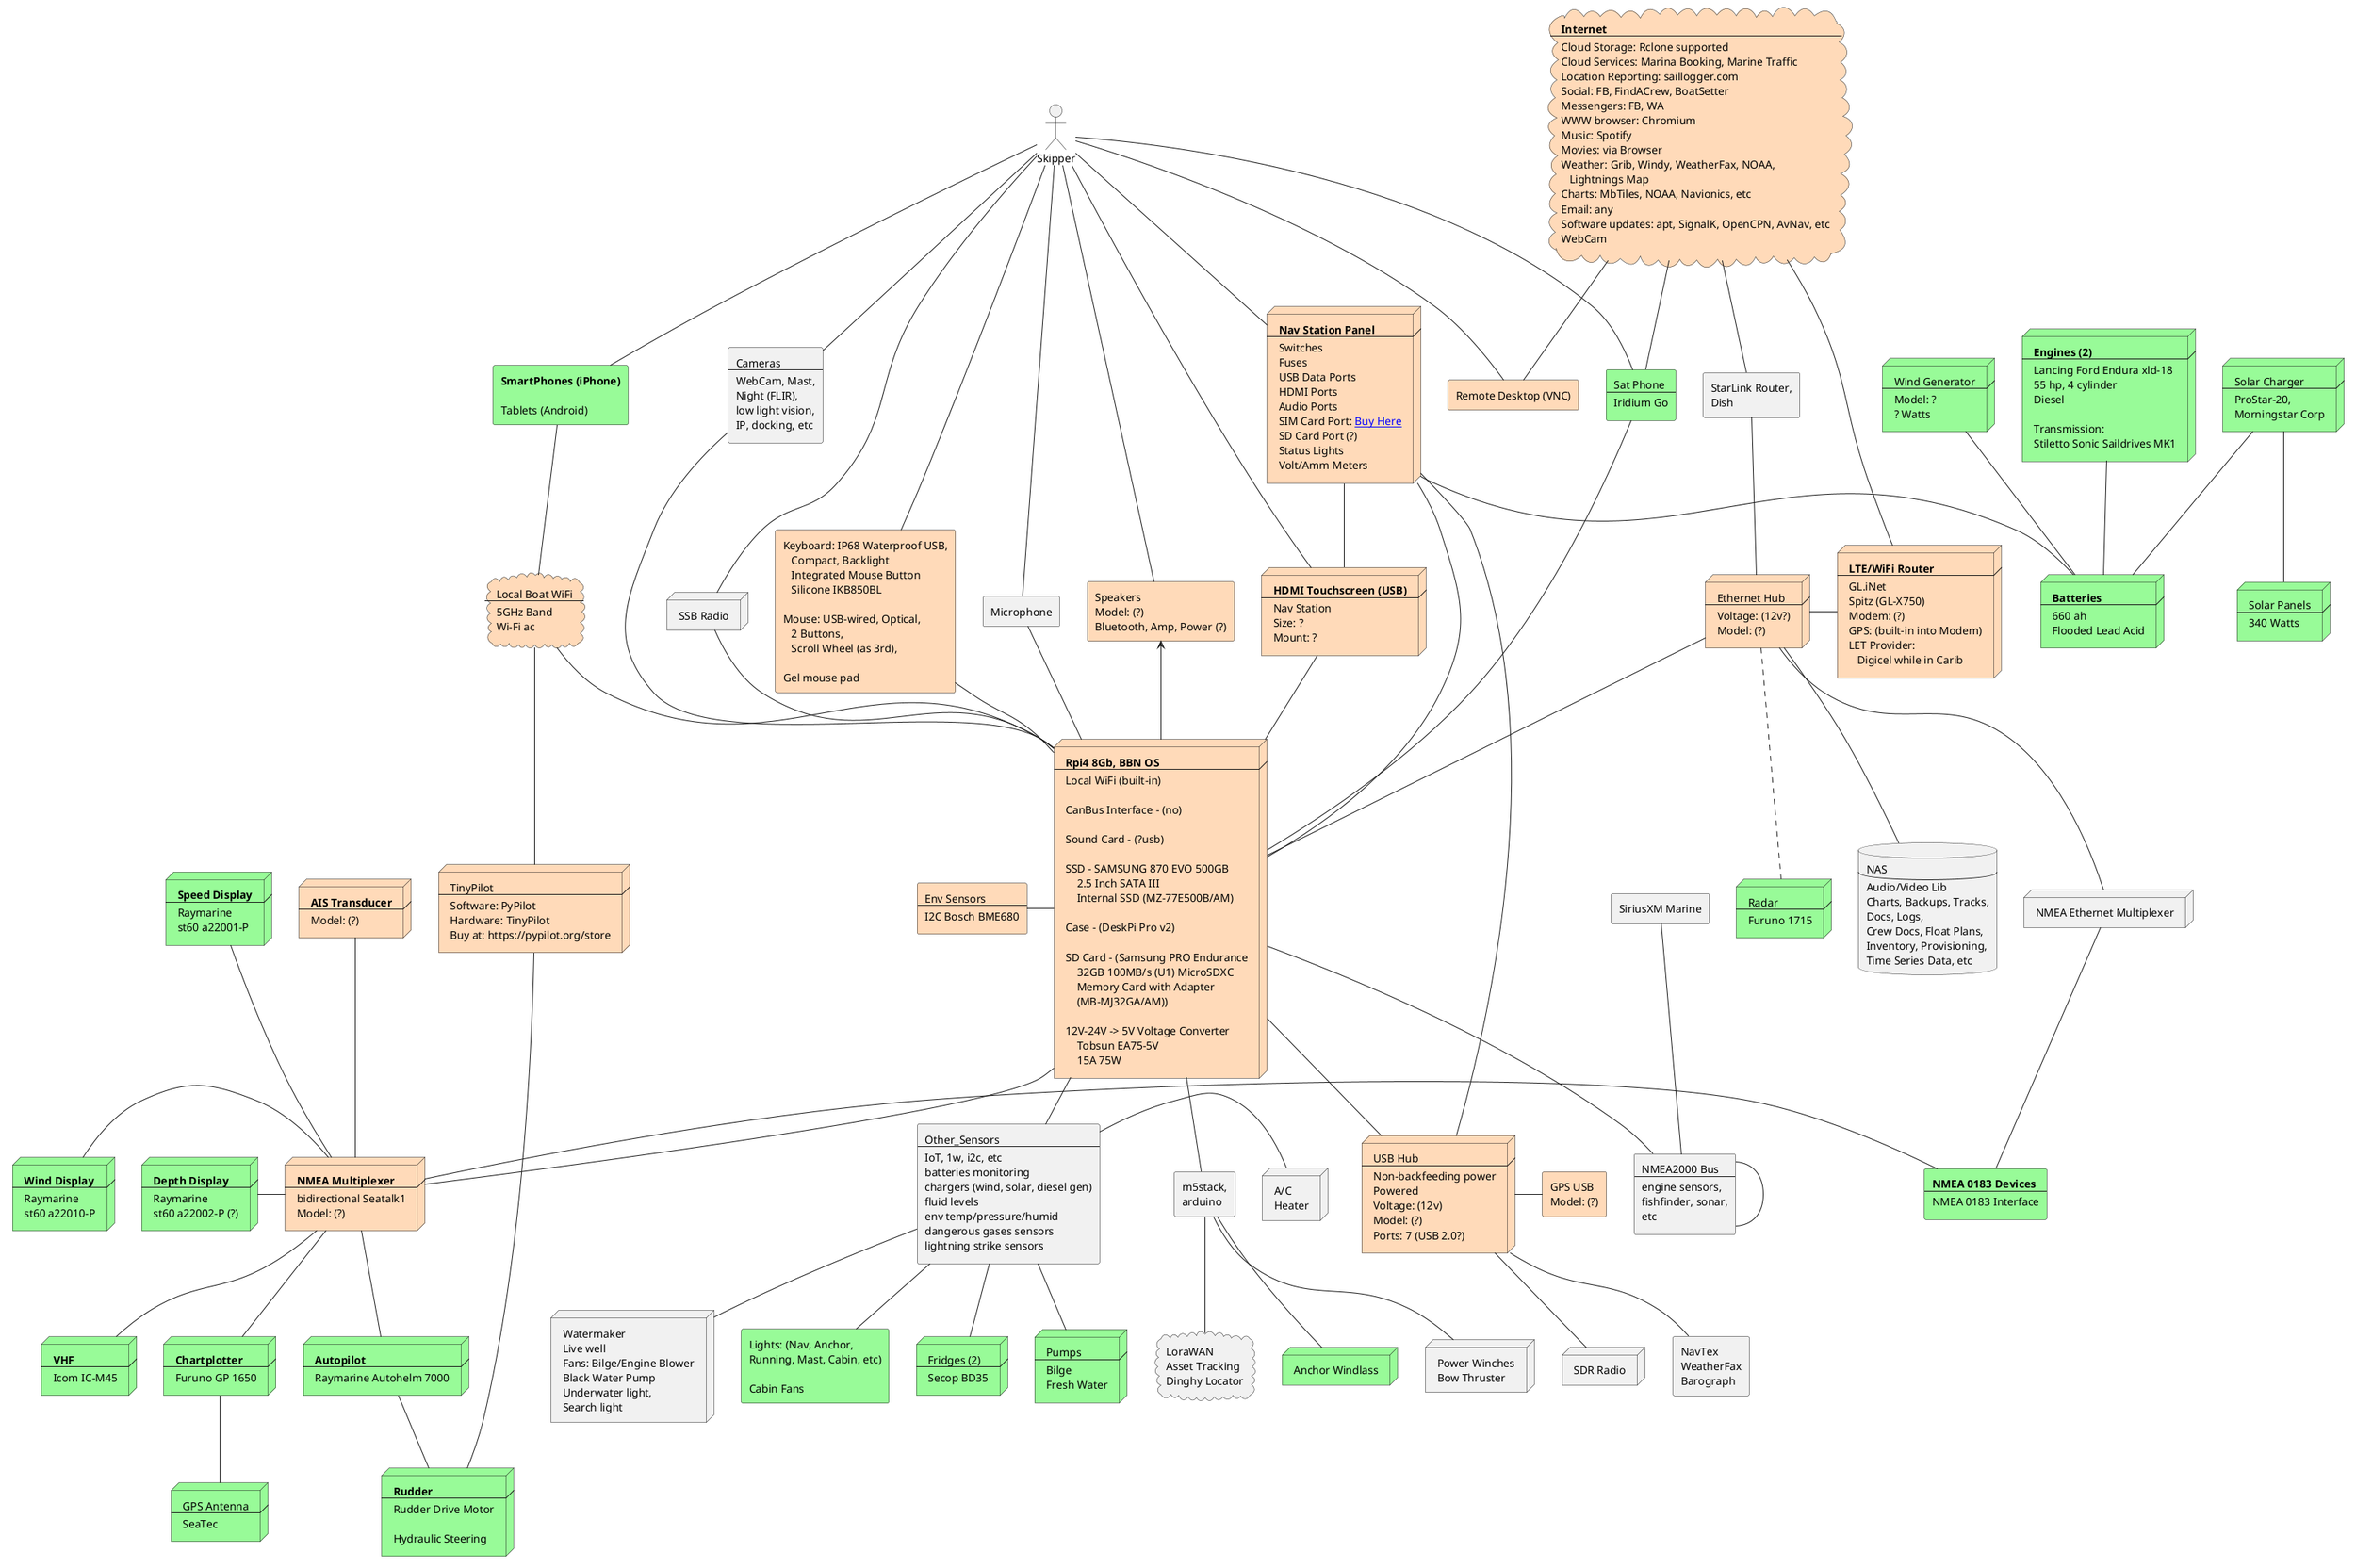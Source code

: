 @startuml

actor Skipper [
 Skipper
]

node Panel #peachpuff [
 <b>Nav Station Panel
 ----
 Switches
 Fuses
 USB Data Ports
 HDMI Ports
 Audio Ports
 SIM Card Port: [[https://www.data-alliance.net/cable-gland-for-fiber-usb-sim-terminal-block-waterproof-ip67-feed-thru/ Buy Here]]
 SD Card Port (?)
 Status Lights
 Volt/Amm Meters
]

node RPI #peachpuff [
 <b>Rpi4 8Gb, BBN OS
 ----
 Local WiFi (built-in)

 CanBus Interface - (no)

 Sound Card - (?usb)

 SSD - SAMSUNG 870 EVO 500GB
     2.5 Inch SATA III
     Internal SSD (MZ-77E500B/AM)

 Case - (DeskPi Pro v2)

 SD Card - (Samsung PRO Endurance
     32GB 100MB/s (U1) MicroSDXC
     Memory Card with Adapter
     (MB-MJ32GA/AM))

 12V-24V -> 5V Voltage Converter
     Tobsun EA75-5V
     15A 75W
]

rectangle GPS #peachpuff [
 GPS USB
 Model: (?)
]

rectangle Env_Sens #peachpuff [
 Env Sensors
 ----
 I2C Bosch BME680
]

rectangle NMEA_2000 [
 NMEA2000 Bus
 ----
 engine sensors,
 fishfinder, sonar,
 etc
]

node NMEA_Mux #peachpuff [
 <b>NMEA Multiplexer
 ----
 bidirectional Seatalk1
 Model: (?)
]

node NMEA_Eth_Mux [
 NMEA Ethernet Multiplexer
]

rectangle NMEA_0183 #palegreen [
 <b>NMEA 0183 Devices
 ----
 NMEA 0183 Interface
]

node AP #palegreen [
 <b>Autopilot
 ---
 Raymarine Autohelm 7000
]

node AP_2 #peachpuff [
 TinyPilot
 ---
 Software: PyPilot
 Hardware: TinyPilot
 Buy at: https://pypilot.org/store
]

node VHF #palegreen [
 <b>VHF
 ---
 Icom IC-M45
]

node Chartplotter #palegreen [
 <b>Chartplotter
 ---
 Furuno GP 1650
]

node GPS_Ant #palegreen [
 GPS Antenna
 ---
 SeaTec
]

node Eth_Hub #peachpuff [
 Ethernet Hub
 ----
 Voltage: (12v?)
 Model: (?)
]

node USB_Hub #peachpuff [
 USB Hub
 ----
 Non-backfeeding power
 Powered
 Voltage: (12v)
 Model: (?)
 Ports: 7 (USB 2.0?)
]

node Router #peachpuff [
 <b>LTE/WiFi Router
 ----
 GL.iNet
 Spitz (GL-X750)
 Modem: (?)
 GPS: (built-in into Modem)
 LET Provider:
    Digicel while in Carib
]

rectangle Dish_Router [
 StarLink Router,
 Dish
]

node Radar #palegreen [
 Radar
 ----
 Furuno 1715
]

node Touchscreen  #peachpuff [
 <b>HDMI Touchscreen (USB)
 ----
 Nav Station
 Size: ?
 Mount: ?
]

rectangle Speakers #peachpuff [
 Speakers
 Model: (?)
 Bluetooth, Amp, Power (?)
]

rectangle Mic [
 Microphone
]

rectangle Cameras [
 Cameras
 ----
 WebCam, Mast,
 Night (FLIR),
 low light vision,
 IP, docking, etc
]

node SDR [
 SDR Radio
]

node SSB [
 SSB Radio
]

cloud WiFi_Local #peachpuff [
 Local Boat WiFi
 ----
 5GHz Band
 Wi-Fi ac
]

rectangle Iridium #palegreen [
 Sat Phone
 ----
 Iridium Go
]

rectangle Other_Sensors [
 Other_Sensors
 ----
 IoT, 1w, i2c, etc
 batteries monitoring
 chargers (wind, solar, diesel gen)
 fluid levels
 env temp/pressure/humid
 dangerous gases sensors
 lightning strike sensors
]

rectangle Remote_Desktop #peachpuff [
 Remote Desktop (VNC)
]

node AC [
 A/C
 Heater
]

node Pumps #palegreen [
 Pumps
 ----
 Bilge
 Fresh Water
]

node Appliance [
 Watermaker
 Live well
 Fans: Bilge/Engine Blower
 Black Water Pump
 Underwater light,
 Search light
]

node AIS #peachpuff [
 <b>AIS Transducer
 ----
 Model: (?)
]

rectangle Lights_Fans #palegreen [
 Lights: (Nav, Anchor,
 Running, Mast, Cabin, etc)

 Cabin Fans
]

rectangle Keyboard_Mouse #peachpuff [
 Keyboard: IP68 Waterproof USB,
    Compact, Backlight
    Integrated Mouse Button
    Silicone IKB850BL

 Mouse: USB-wired, Optical,
    2 Buttons,
    Scroll Wheel (as 3rd),

 Gel mouse pad
]

rectangle Weather [
 NavTex
 WeatherFax
 Barograph
]

rectangle SiriusXM [
 SiriusXM Marine
]

rectangle SmartPhone #palegreen [
 <b>SmartPhones (iPhone)

 Tablets (Android)
]

database NAS [
 NAS
 ----
 Audio/Video Lib
 Charts, Backups, Tracks,
 Docs, Logs,
 Crew Docs, Float Plans,
 Inventory, Provisioning,
 Time Series Data, etc
]

node Rudder #palegreen [
 <b>Rudder
 ----
 Rudder Drive Motor

 Hydraulic Steering
]

node Dash_1 #palegreen [
 <b>Wind Display
 ----
 Raymarine
 st60 a22010-P
]

node Dash_2 #palegreen [
 <b>Speed Display
 ----
 Raymarine
 st60 a22001-P
]

node Dash_3 #palegreen [
 <b>Depth Display
 ----
 Raymarine
 st60 a22002-P (?)
]

node Fridge #palegreen [
 Fridges (2)
 ----
 Secop BD35
]

node Winches #palegreen [
 Anchor Windlass
]

node Winches_etc [
 Power Winches
 Bow Thruster
]

cloud Cloud_Internet #peachpuff [
 <b>Internet
 ----
 Cloud Storage: Rclone supported
 Cloud Services: Marina Booking, Marine Traffic
 Location Reporting: saillogger.com
 Social: FB, FindACrew, BoatSetter
 Messengers: FB, WA
 WWW browser: Chromium
 Music: Spotify
 Movies: via Browser
 Weather: Grib, Windy, WeatherFax, NOAA,
    Lightnings Map
 Charts: MbTiles, NOAA, Navionics, etc
 Email: any
 Software updates: apt, SignalK, OpenCPN, AvNav, etc
 WebCam
]

cloud Lora [
 LoraWAN
 Asset Tracking
 Dinghy Locator
]

rectangle Esp32 [
 m5stack,
 arduino
]

node Batteries #palegreen [
 <b>Batteries
 ----
 660 ah
 Flooded Lead Acid
]

node Charger_Solar #palegreen [
 Solar Charger
 ----
 ProStar-20,
 Morningstar Corp
]

node Engines #palegreen [
 <b>Engines (2)
 ----
 Lancing Ford Endura xld-18
 55 hp, 4 cylinder
 Diesel

 Transmission:
 Stiletto Sonic Saildrives MK1
]


node Solar_Pan #palegreen [
  Solar Panels
  ----
  340 Watts
]

node Wind_Gen #palegreen [
  Wind Generator
  ----
  Model: ?
  ? Watts
]

RPI -l- Env_Sens
RPI -- NMEA_2000
RPI -d- NMEA_Mux
RPI -u- Eth_Hub
RPI -- USB_Hub
RPI -u- Touchscreen
RPI -u- Cameras
RPI -u-> Speakers
RPI -u- Mic
RPI -u- SSB
RPI -u- Iridium
RPI -- Other_Sensors
RPI -d- Esp32
RPI -u- WiFi_Local
RPI -u- Keyboard_Mouse
RPI -l- Panel

Panel -- Touchscreen
Panel -- USB_Hub
Panel -- Batteries

SmartPhone -- WiFi_Local
AP_2 -u- WiFi_Local
AP -- Rudder
AP_2 -- Rudder

SiriusXM -- NMEA_2000
NMEA_2000 -- NMEA_2000

Eth_Hub -r- Router
Eth_Hub -[dashed]- Radar
Eth_Hub -- NAS
Eth_Hub -- NMEA_Eth_Mux
Eth_Hub -u- Dish_Router

USB_Hub -- SDR
USB_Hub -- Weather
USB_Hub -r- GPS

Other_Sensors -r- AC
Other_Sensors -- Fridge
Other_Sensors -- Appliance
Other_Sensors -- Lights_Fans
Other_Sensors -- Pumps

NMEA_Mux -r- NMEA_0183
NMEA_Eth_Mux -- NMEA_0183
NMEA_Mux -- AP
NMEA_Mux -- VHF
NMEA_Mux -- Chartplotter
NMEA_Mux -l- Dash_1
NMEA_Mux -u- Dash_2
NMEA_Mux -l- Dash_3
NMEA_Mux -u- AIS

Chartplotter -- GPS_Ant

Esp32 -- Lora
Esp32 -- Winches
Esp32 -- Winches_etc

Cloud_Internet -- Dish_Router
Cloud_Internet -- Router
Cloud_Internet -- Iridium
Cloud_Internet -- Remote_Desktop

Skipper -- Touchscreen
Skipper -- Speakers
Skipper -- Mic
Skipper -- Cameras
Skipper -- Iridium
Skipper -- SSB
Skipper -- SmartPhone
Skipper -- Keyboard_Mouse
Skipper -- Remote_Desktop
Skipper -- Panel

Charger_Solar -- Solar_Pan
Charger_Solar -- Batteries
Wind_Gen -- Batteries
Engines -- Batteries


@enduml
